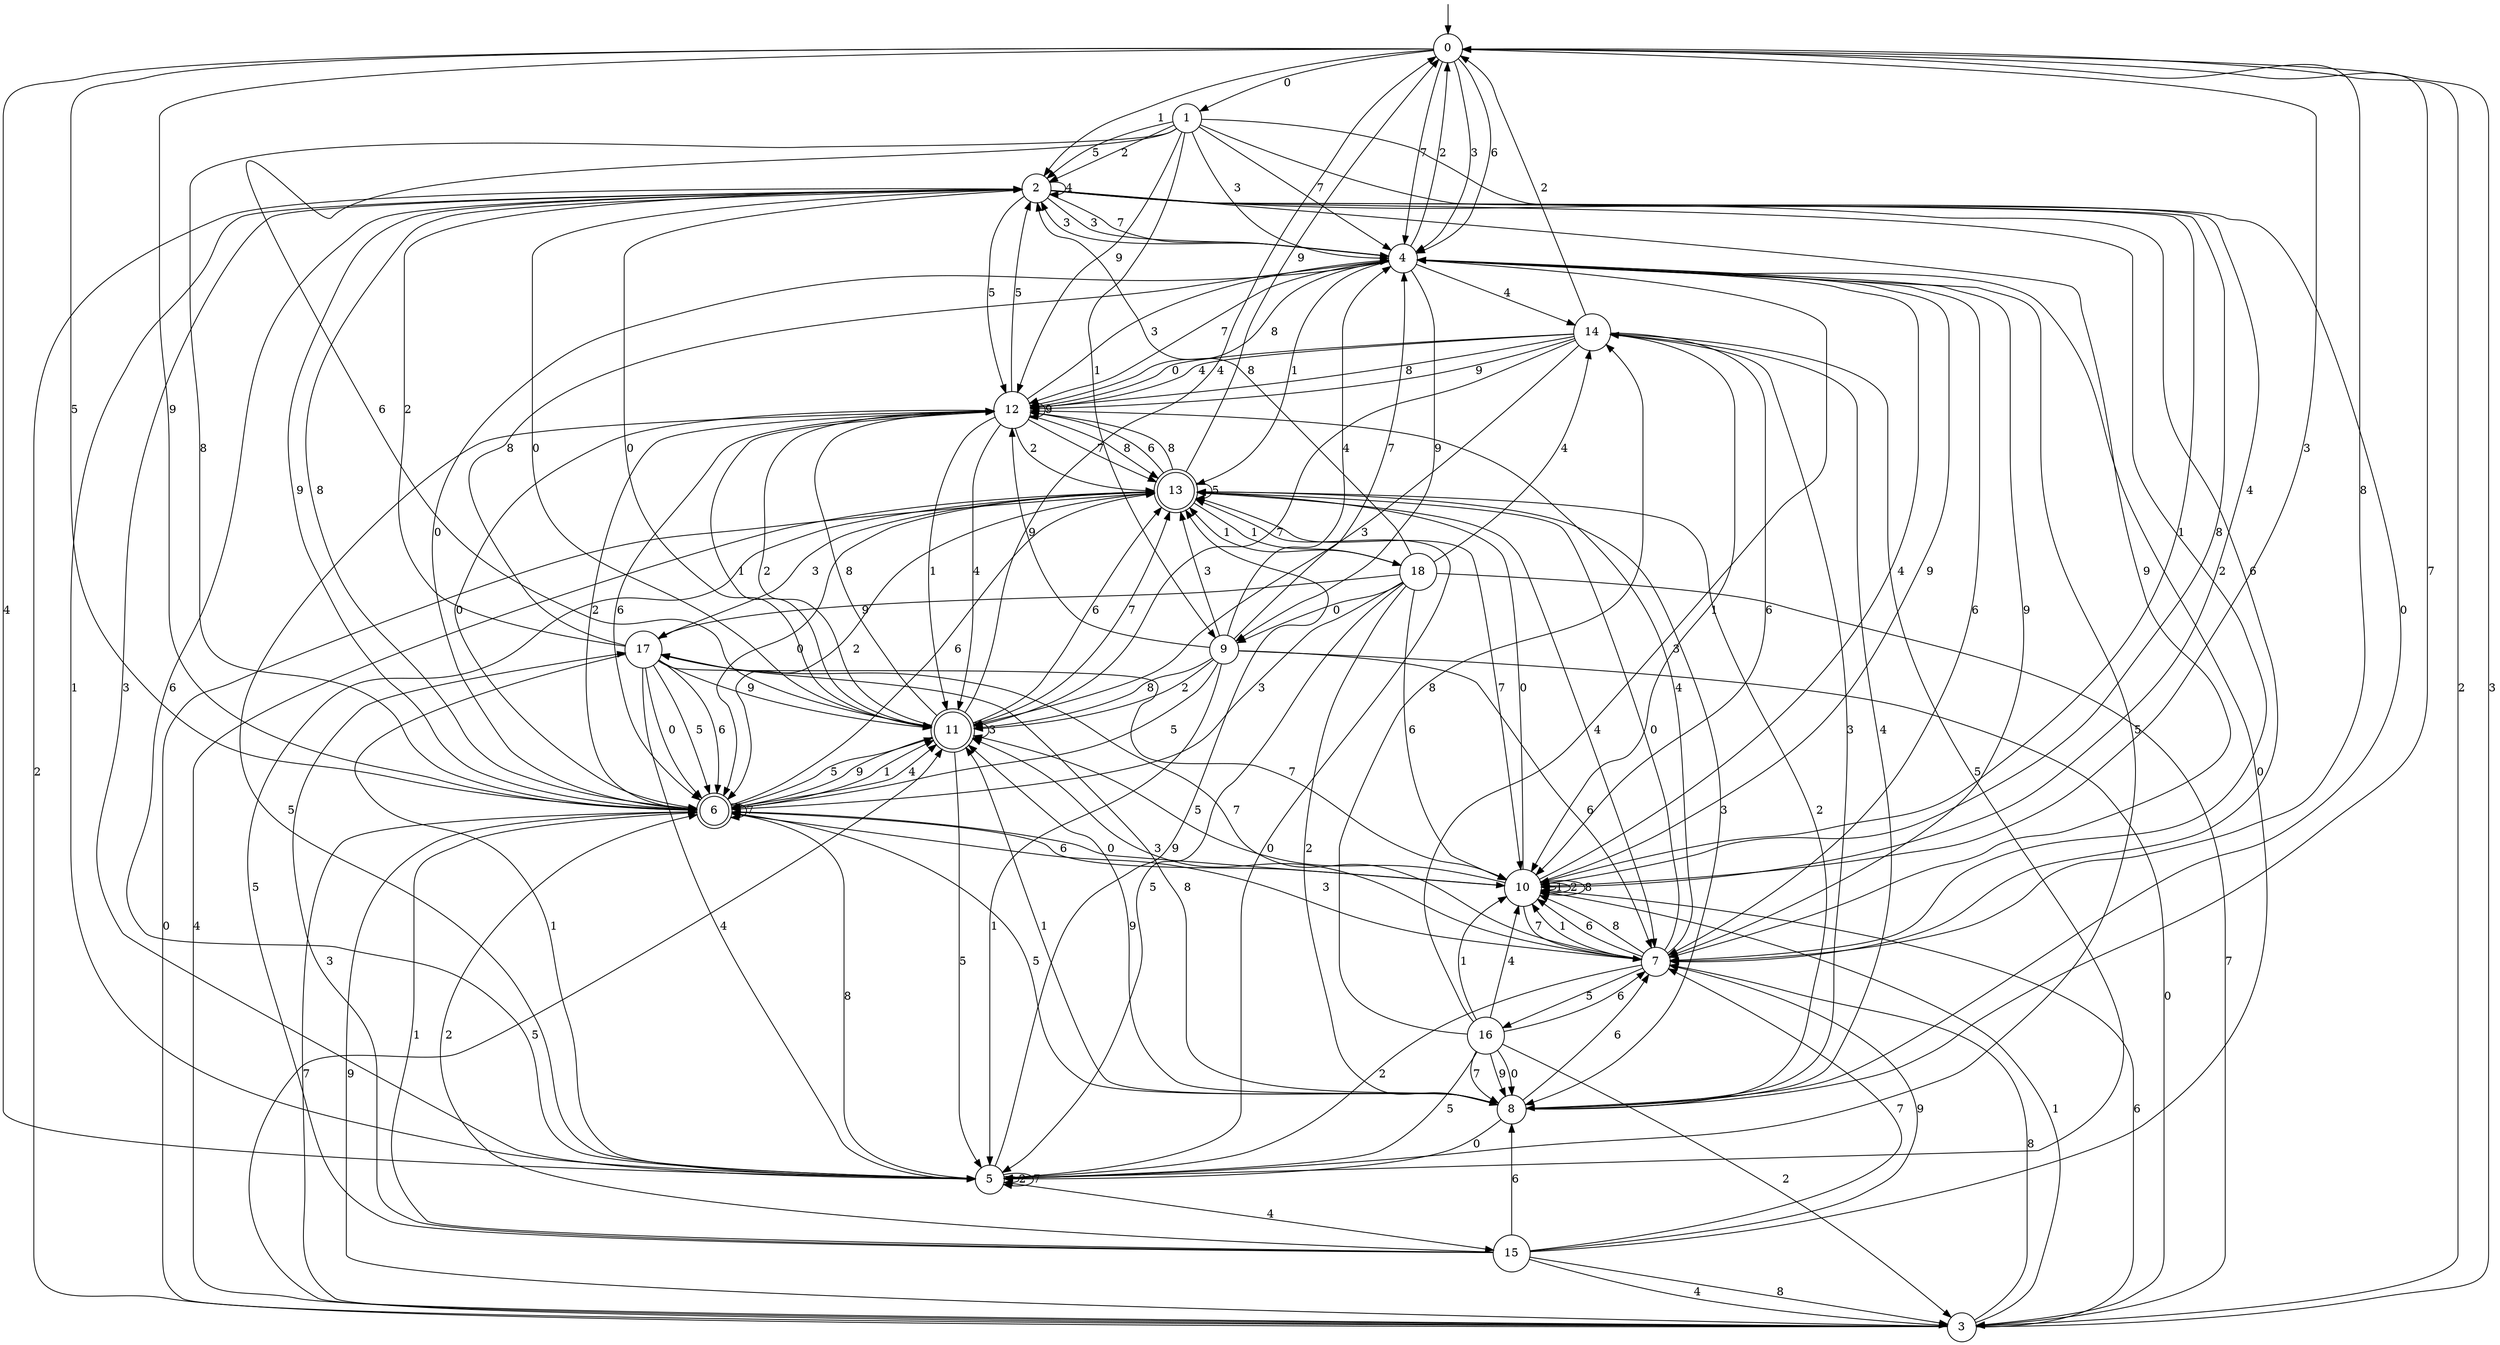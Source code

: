 digraph g {

	s0 [shape="circle" label="0"];
	s1 [shape="circle" label="1"];
	s2 [shape="circle" label="2"];
	s3 [shape="circle" label="3"];
	s4 [shape="circle" label="4"];
	s5 [shape="circle" label="5"];
	s6 [shape="doublecircle" label="6"];
	s7 [shape="circle" label="7"];
	s8 [shape="circle" label="8"];
	s9 [shape="circle" label="9"];
	s10 [shape="circle" label="10"];
	s11 [shape="doublecircle" label="11"];
	s12 [shape="circle" label="12"];
	s13 [shape="doublecircle" label="13"];
	s14 [shape="circle" label="14"];
	s15 [shape="circle" label="15"];
	s16 [shape="circle" label="16"];
	s17 [shape="circle" label="17"];
	s18 [shape="circle" label="18"];
	s0 -> s1 [label="0"];
	s0 -> s2 [label="1"];
	s0 -> s3 [label="2"];
	s0 -> s4 [label="3"];
	s0 -> s5 [label="4"];
	s0 -> s6 [label="5"];
	s0 -> s4 [label="6"];
	s0 -> s4 [label="7"];
	s0 -> s7 [label="8"];
	s0 -> s6 [label="9"];
	s1 -> s8 [label="0"];
	s1 -> s9 [label="1"];
	s1 -> s2 [label="2"];
	s1 -> s4 [label="3"];
	s1 -> s10 [label="4"];
	s1 -> s2 [label="5"];
	s1 -> s11 [label="6"];
	s1 -> s4 [label="7"];
	s1 -> s6 [label="8"];
	s1 -> s12 [label="9"];
	s2 -> s11 [label="0"];
	s2 -> s10 [label="1"];
	s2 -> s7 [label="2"];
	s2 -> s4 [label="3"];
	s2 -> s2 [label="4"];
	s2 -> s12 [label="5"];
	s2 -> s7 [label="6"];
	s2 -> s4 [label="7"];
	s2 -> s10 [label="8"];
	s2 -> s7 [label="9"];
	s3 -> s13 [label="0"];
	s3 -> s10 [label="1"];
	s3 -> s2 [label="2"];
	s3 -> s0 [label="3"];
	s3 -> s13 [label="4"];
	s3 -> s11 [label="5"];
	s3 -> s10 [label="6"];
	s3 -> s6 [label="7"];
	s3 -> s7 [label="8"];
	s3 -> s6 [label="9"];
	s4 -> s6 [label="0"];
	s4 -> s13 [label="1"];
	s4 -> s0 [label="2"];
	s4 -> s2 [label="3"];
	s4 -> s14 [label="4"];
	s4 -> s5 [label="5"];
	s4 -> s7 [label="6"];
	s4 -> s12 [label="7"];
	s4 -> s12 [label="8"];
	s4 -> s9 [label="9"];
	s5 -> s13 [label="0"];
	s5 -> s2 [label="1"];
	s5 -> s5 [label="2"];
	s5 -> s2 [label="3"];
	s5 -> s15 [label="4"];
	s5 -> s12 [label="5"];
	s5 -> s2 [label="6"];
	s5 -> s5 [label="7"];
	s5 -> s6 [label="8"];
	s5 -> s13 [label="9"];
	s6 -> s10 [label="0"];
	s6 -> s11 [label="1"];
	s6 -> s12 [label="2"];
	s6 -> s7 [label="3"];
	s6 -> s11 [label="4"];
	s6 -> s11 [label="5"];
	s6 -> s13 [label="6"];
	s6 -> s6 [label="7"];
	s6 -> s2 [label="8"];
	s6 -> s2 [label="9"];
	s7 -> s13 [label="0"];
	s7 -> s10 [label="1"];
	s7 -> s5 [label="2"];
	s7 -> s11 [label="3"];
	s7 -> s12 [label="4"];
	s7 -> s16 [label="5"];
	s7 -> s10 [label="6"];
	s7 -> s17 [label="7"];
	s7 -> s10 [label="8"];
	s7 -> s4 [label="9"];
	s8 -> s5 [label="0"];
	s8 -> s11 [label="1"];
	s8 -> s13 [label="2"];
	s8 -> s14 [label="3"];
	s8 -> s14 [label="4"];
	s8 -> s6 [label="5"];
	s8 -> s7 [label="6"];
	s8 -> s0 [label="7"];
	s8 -> s17 [label="8"];
	s8 -> s11 [label="9"];
	s9 -> s3 [label="0"];
	s9 -> s5 [label="1"];
	s9 -> s11 [label="2"];
	s9 -> s13 [label="3"];
	s9 -> s4 [label="4"];
	s9 -> s6 [label="5"];
	s9 -> s7 [label="6"];
	s9 -> s4 [label="7"];
	s9 -> s11 [label="8"];
	s9 -> s12 [label="9"];
	s10 -> s13 [label="0"];
	s10 -> s10 [label="1"];
	s10 -> s10 [label="2"];
	s10 -> s0 [label="3"];
	s10 -> s4 [label="4"];
	s10 -> s11 [label="5"];
	s10 -> s6 [label="6"];
	s10 -> s7 [label="7"];
	s10 -> s10 [label="8"];
	s10 -> s4 [label="9"];
	s11 -> s2 [label="0"];
	s11 -> s12 [label="1"];
	s11 -> s12 [label="2"];
	s11 -> s11 [label="3"];
	s11 -> s0 [label="4"];
	s11 -> s5 [label="5"];
	s11 -> s13 [label="6"];
	s11 -> s13 [label="7"];
	s11 -> s12 [label="8"];
	s11 -> s6 [label="9"];
	s12 -> s6 [label="0"];
	s12 -> s11 [label="1"];
	s12 -> s13 [label="2"];
	s12 -> s4 [label="3"];
	s12 -> s11 [label="4"];
	s12 -> s2 [label="5"];
	s12 -> s6 [label="6"];
	s12 -> s13 [label="7"];
	s12 -> s13 [label="8"];
	s12 -> s12 [label="9"];
	s13 -> s6 [label="0"];
	s13 -> s18 [label="1"];
	s13 -> s6 [label="2"];
	s13 -> s8 [label="3"];
	s13 -> s7 [label="4"];
	s13 -> s13 [label="5"];
	s13 -> s12 [label="6"];
	s13 -> s10 [label="7"];
	s13 -> s12 [label="8"];
	s13 -> s0 [label="9"];
	s14 -> s12 [label="0"];
	s14 -> s10 [label="1"];
	s14 -> s0 [label="2"];
	s14 -> s11 [label="3"];
	s14 -> s12 [label="4"];
	s14 -> s5 [label="5"];
	s14 -> s10 [label="6"];
	s14 -> s11 [label="7"];
	s14 -> s12 [label="8"];
	s14 -> s12 [label="9"];
	s15 -> s4 [label="0"];
	s15 -> s6 [label="1"];
	s15 -> s6 [label="2"];
	s15 -> s17 [label="3"];
	s15 -> s3 [label="4"];
	s15 -> s13 [label="5"];
	s15 -> s8 [label="6"];
	s15 -> s7 [label="7"];
	s15 -> s3 [label="8"];
	s15 -> s7 [label="9"];
	s16 -> s8 [label="0"];
	s16 -> s10 [label="1"];
	s16 -> s3 [label="2"];
	s16 -> s4 [label="3"];
	s16 -> s10 [label="4"];
	s16 -> s5 [label="5"];
	s16 -> s7 [label="6"];
	s16 -> s8 [label="7"];
	s16 -> s14 [label="8"];
	s16 -> s8 [label="9"];
	s17 -> s6 [label="0"];
	s17 -> s5 [label="1"];
	s17 -> s2 [label="2"];
	s17 -> s13 [label="3"];
	s17 -> s5 [label="4"];
	s17 -> s6 [label="5"];
	s17 -> s6 [label="6"];
	s17 -> s10 [label="7"];
	s17 -> s4 [label="8"];
	s17 -> s11 [label="9"];
	s18 -> s9 [label="0"];
	s18 -> s13 [label="1"];
	s18 -> s8 [label="2"];
	s18 -> s6 [label="3"];
	s18 -> s14 [label="4"];
	s18 -> s5 [label="5"];
	s18 -> s10 [label="6"];
	s18 -> s3 [label="7"];
	s18 -> s2 [label="8"];
	s18 -> s17 [label="9"];

__start0 [label="" shape="none" width="0" height="0"];
__start0 -> s0;

}
